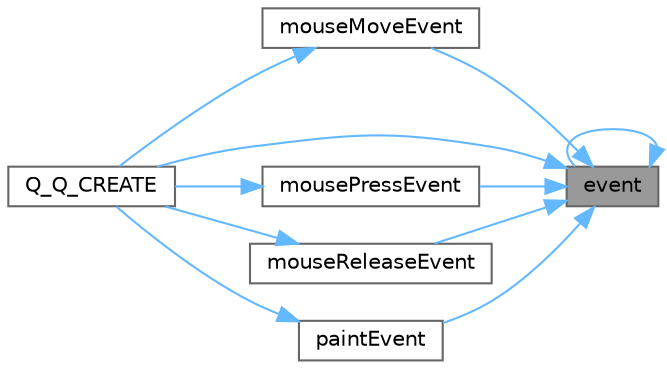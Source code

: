 digraph "event"
{
 // LATEX_PDF_SIZE
  bgcolor="transparent";
  edge [fontname=Helvetica,fontsize=10,labelfontname=Helvetica,labelfontsize=10];
  node [fontname=Helvetica,fontsize=10,shape=box,height=0.2,width=0.4];
  rankdir="RL";
  Node1 [id="Node000001",label="event",height=0.2,width=0.4,color="gray40", fillcolor="grey60", style="filled", fontcolor="black",tooltip="事件处理"];
  Node1 -> Node1 [id="edge1_Node000001_Node000001",dir="back",color="steelblue1",style="solid",tooltip=" "];
  Node1 -> Node2 [id="edge2_Node000001_Node000002",dir="back",color="steelblue1",style="solid",tooltip=" "];
  Node2 [id="Node000002",label="mouseMoveEvent",height=0.2,width=0.4,color="grey40", fillcolor="white", style="filled",URL="$class_ela_toggle_switch.html#a4d538d95963e25c7a27250e441321d72",tooltip="鼠标移动事件"];
  Node2 -> Node3 [id="edge3_Node000002_Node000003",dir="back",color="steelblue1",style="solid",tooltip=" "];
  Node3 [id="Node000003",label="Q_Q_CREATE",height=0.2,width=0.4,color="grey40", fillcolor="white", style="filled",URL="$class_ela_toggle_switch.html#a385f779555d071b0c2d796d553d401a3",tooltip="声明私有类指针"];
  Node1 -> Node4 [id="edge4_Node000001_Node000004",dir="back",color="steelblue1",style="solid",tooltip=" "];
  Node4 [id="Node000004",label="mousePressEvent",height=0.2,width=0.4,color="grey40", fillcolor="white", style="filled",URL="$class_ela_toggle_switch.html#a7523c71b2bf60975302287ec8923f80e",tooltip="鼠标按下事件"];
  Node4 -> Node3 [id="edge5_Node000004_Node000003",dir="back",color="steelblue1",style="solid",tooltip=" "];
  Node1 -> Node5 [id="edge6_Node000001_Node000005",dir="back",color="steelblue1",style="solid",tooltip=" "];
  Node5 [id="Node000005",label="mouseReleaseEvent",height=0.2,width=0.4,color="grey40", fillcolor="white", style="filled",URL="$class_ela_toggle_switch.html#a2de3e1806dc8e5d659fc1f35545a5b87",tooltip="鼠标释放事件"];
  Node5 -> Node3 [id="edge7_Node000005_Node000003",dir="back",color="steelblue1",style="solid",tooltip=" "];
  Node1 -> Node6 [id="edge8_Node000001_Node000006",dir="back",color="steelblue1",style="solid",tooltip=" "];
  Node6 [id="Node000006",label="paintEvent",height=0.2,width=0.4,color="grey40", fillcolor="white", style="filled",URL="$class_ela_toggle_switch.html#aa71936647c7e332ab07cbec003a8c9a2",tooltip="绘制事件"];
  Node6 -> Node3 [id="edge9_Node000006_Node000003",dir="back",color="steelblue1",style="solid",tooltip=" "];
  Node1 -> Node3 [id="edge10_Node000001_Node000003",dir="back",color="steelblue1",style="solid",tooltip=" "];
}
